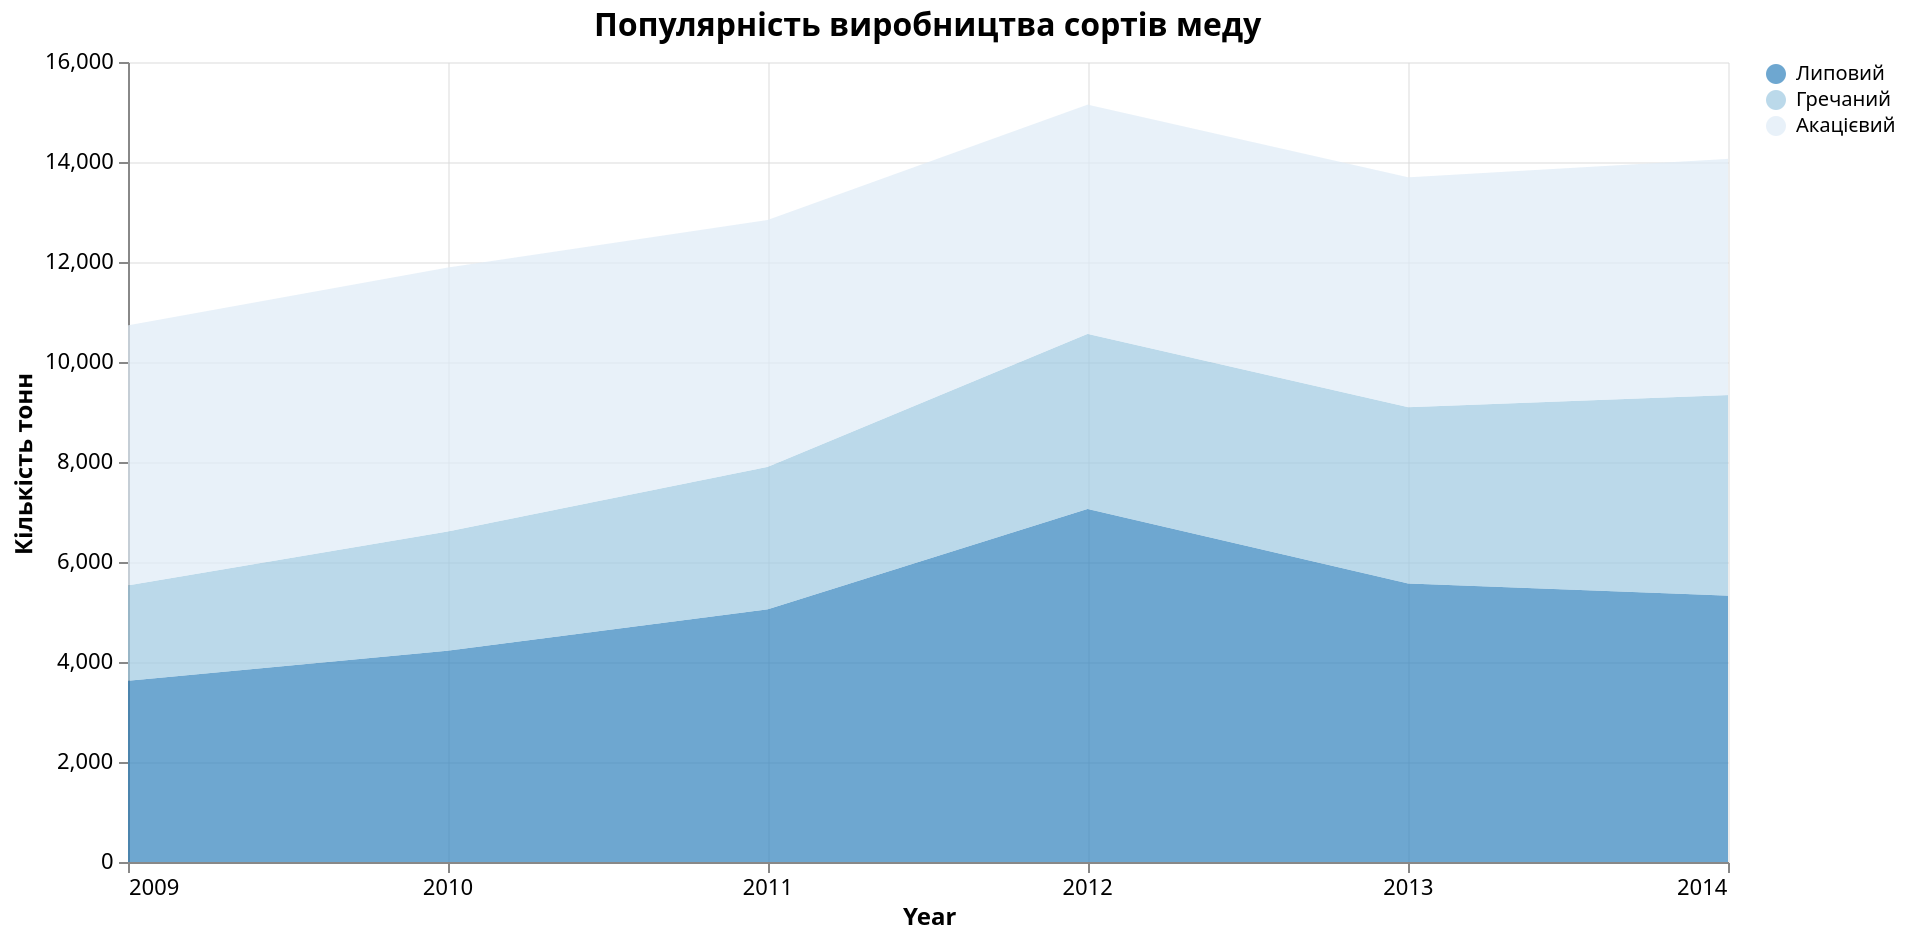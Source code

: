 {
    "$schema": "https://vega.github.io/schema/vega-lite/v5.json",
    "title": {
        "text": "Популярність виробництва сортів меду",
        "fontSize": 16,
        "fontWeight": "bold"
    },
    "width": 800,
    "height": 400,
    "data": {
        "values": [
            {
                "Year": "2009-01-01",
                "Липовий": 3625,
                "Гречаний": 1908,
                "Акацієвий": 5201
            },
            {
                "Year": "2010-01-01",
                "Липовий": 4227,
                "Гречаний": 2384,
                "Акацієвий": 5279
            },
            {
                "Year": "2011-01-01",
                "Липовий": 5054,
                "Гречаний": 2849,
                "Акацієвий": 4938
            },
            {
                "Year": "2012-01-01",
                "Липовий": 7061,
                "Гречаний": 3501,
                "Акацієвий": 4585
            },
            {
                "Year": "2013-01-01",
                "Липовий": 5570,
                "Гречаний": 3526,
                "Акацієвий": 4598
            },
            {
                "Year": "2014-01-01",
                "Липовий": 5327,
                "Гречаний": 4012,
                "Акацієвий": 4724
            }
        ]
    },
    "encoding": {
        "x": {
            "field": "Year",
            "type": "temporal",
            "timeUnit": "year",
            "axis": {
                "title": "Year",
                "titleFontWeight": "bold",
                "grid": true
            }
        },
        "y": {
            "field": "value",
            "type": "quantitative",
            "axis": {
                "title": "Кількість тонн",
                "titleFontWeight": "bold",
                "grid": true
            }
        },
        "color": {
            "field": "name",
            "type": "nominal",
            "scale": {
                "domain": [
                    "Липовий",
                    "Гречаний",
                    "Акацієвий"
                ],
                "range": [
                    "#3182bd",
                    "#9ecae1",
                    "#deebf7"
                ]
            },
            "legend": {
                "title": null,
                "orient": "right"
            }
        }
    },
    "layer": [
        {
            "mark": {
                "type": "area",
                "opacity": 0.7
            },
            "transform": [
                {
                    "fold": [
                        "Липовий",
                        "Гречаний",
                        "Акацієвий"
                    ],
                    "as": [
                        "name",
                        "value"
                    ]
                }
            ]
        }
    ],
    "config": {
        "axis": {
            "gridColor": "#ddd",
            "gridOpacity": 0.5,
            "labelFontSize": 11,
            "titleFontSize": 12
        },
        "view": {
            "stroke": null
        }
    }
}